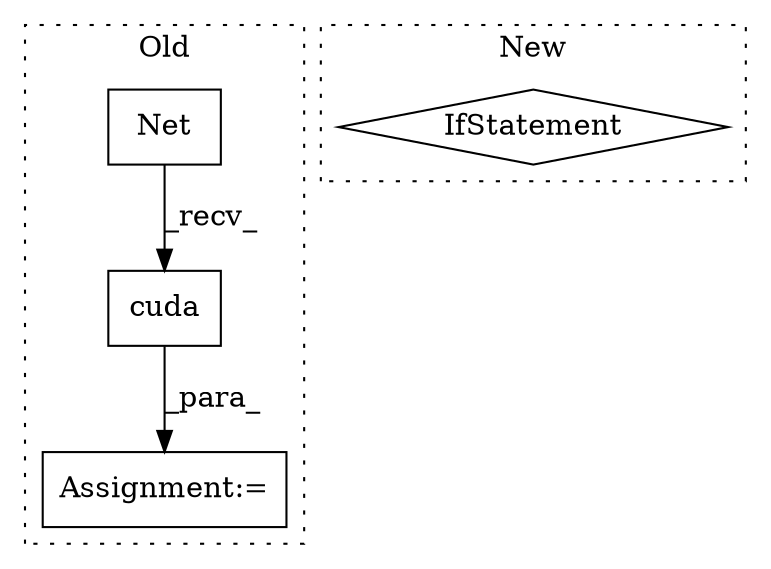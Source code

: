 digraph G {
subgraph cluster0 {
1 [label="Net" a="32" s="1291" l="5" shape="box"];
3 [label="Assignment:=" a="7" s="1476" l="9" shape="box"];
4 [label="cuda" a="32" s="1520" l="6" shape="box"];
label = "Old";
style="dotted";
}
subgraph cluster1 {
2 [label="IfStatement" a="25" s="2299,2316" l="4,2" shape="diamond"];
label = "New";
style="dotted";
}
1 -> 4 [label="_recv_"];
4 -> 3 [label="_para_"];
}